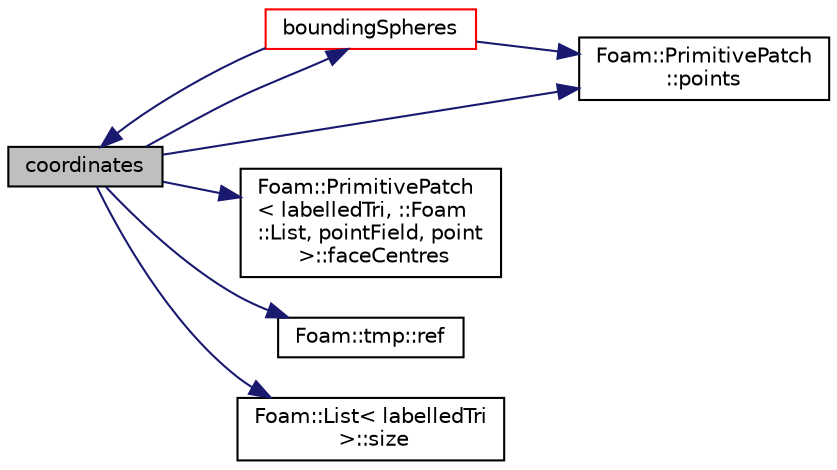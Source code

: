 digraph "coordinates"
{
  bgcolor="transparent";
  edge [fontname="Helvetica",fontsize="10",labelfontname="Helvetica",labelfontsize="10"];
  node [fontname="Helvetica",fontsize="10",shape=record];
  rankdir="LR";
  Node896 [label="coordinates",height=0.2,width=0.4,color="black", fillcolor="grey75", style="filled", fontcolor="black"];
  Node896 -> Node897 [color="midnightblue",fontsize="10",style="solid",fontname="Helvetica"];
  Node897 [label="boundingSpheres",height=0.2,width=0.4,color="red",URL="$a26393.html#a4f9baf018af105a4cd6d9c008d4d04ec",tooltip="Get bounding spheres (centre and radius squared). Any point. "];
  Node897 -> Node896 [color="midnightblue",fontsize="10",style="solid",fontname="Helvetica"];
  Node897 -> Node910 [color="midnightblue",fontsize="10",style="solid",fontname="Helvetica"];
  Node910 [label="Foam::PrimitivePatch\l::points",height=0.2,width=0.4,color="black",URL="$a28693.html#aa3c7d968f31c88780c663876f64ef6a6",tooltip="Return reference to global points. "];
  Node896 -> Node1256 [color="midnightblue",fontsize="10",style="solid",fontname="Helvetica"];
  Node1256 [label="Foam::PrimitivePatch\l\< labelledTri, ::Foam\l::List, pointField, point\l \>::faceCentres",height=0.2,width=0.4,color="black",URL="$a28693.html#a3f2a4d64417ede063b140fd1b65fa591",tooltip="Return face centres for patch. "];
  Node896 -> Node910 [color="midnightblue",fontsize="10",style="solid",fontname="Helvetica"];
  Node896 -> Node1050 [color="midnightblue",fontsize="10",style="solid",fontname="Helvetica"];
  Node1050 [label="Foam::tmp::ref",height=0.2,width=0.4,color="black",URL="$a27077.html#aeaf81e641282874cef07f5b808efc83b",tooltip="Return non-const reference or generate a fatal error. "];
  Node896 -> Node1254 [color="midnightblue",fontsize="10",style="solid",fontname="Helvetica"];
  Node1254 [label="Foam::List\< labelledTri\l \>::size",height=0.2,width=0.4,color="black",URL="$a26833.html#a47b3bf30da1eb3ab8076b5fbe00e0494",tooltip="Return the number of elements in the UList. "];
}
